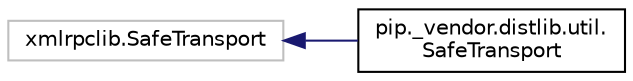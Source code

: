 digraph "Graphical Class Hierarchy"
{
 // LATEX_PDF_SIZE
  edge [fontname="Helvetica",fontsize="10",labelfontname="Helvetica",labelfontsize="10"];
  node [fontname="Helvetica",fontsize="10",shape=record];
  rankdir="LR";
  Node3269 [label="xmlrpclib.SafeTransport",height=0.2,width=0.4,color="grey75", fillcolor="white", style="filled",tooltip=" "];
  Node3269 -> Node0 [dir="back",color="midnightblue",fontsize="10",style="solid",fontname="Helvetica"];
  Node0 [label="pip._vendor.distlib.util.\lSafeTransport",height=0.2,width=0.4,color="black", fillcolor="white", style="filled",URL="$de/dbd/classpip_1_1__vendor_1_1distlib_1_1util_1_1_safe_transport.html",tooltip=" "];
}
